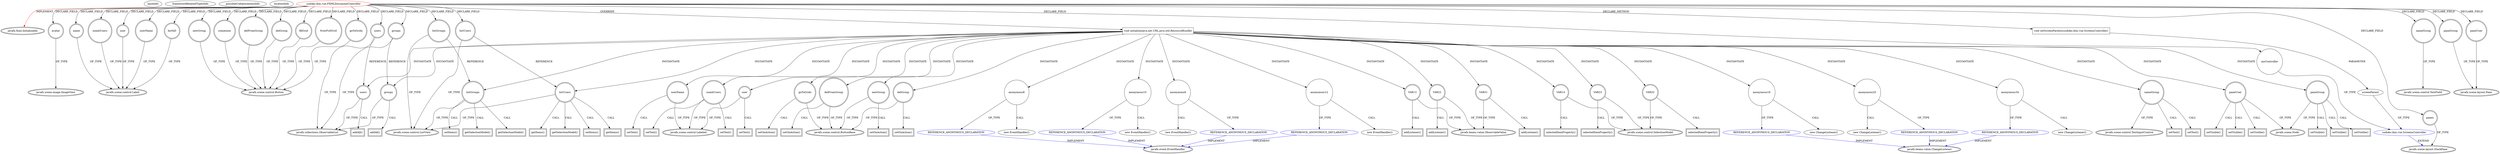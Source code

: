 digraph {
baseInfo[graphId=3651,category="extension_graph",isAnonymous=false,possibleRelation=true]
frameworkRelatedTypesInfo[0="javafx.fxml.Initializable"]
possibleCollaborationsInfo[0="3651~CLIENT_METHOD_DECLARATION-PARAMETER_DECLARATION-FIELD_DECLARATION-~javafx.fxml.Initializable ~javafx.scene.layout.StackPane ~false~false",1="3651~OVERRIDING_METHOD_DECLARATION-INSTANTIATION-~javafx.fxml.Initializable ~javafx.beans.value.ChangeListener ~false~true",2="3651~OVERRIDING_METHOD_DECLARATION-INSTANTIATION-~javafx.fxml.Initializable ~javafx.event.EventHandler ~false~true"]
locationInfo[projectName="mouradsaadi-LO23-IHM",filePath="/mouradsaadi-LO23-IHM/LO23-IHM-master/Sudoku-IHM/src/sudoko/ihm/vue/FXMLDocumentController.java",contextSignature="FXMLDocumentController",graphId="3651"]
0[label="sudoko.ihm.vue.FXMLDocumentController",vertexType="ROOT_CLIENT_CLASS_DECLARATION",isFrameworkType=false,color=red]
1[label="javafx.fxml.Initializable",vertexType="FRAMEWORK_INTERFACE_TYPE",isFrameworkType=true,peripheries=2]
2[label="avatar",vertexType="FIELD_DECLARATION",isFrameworkType=true,peripheries=2,shape=circle]
3[label="javafx.scene.image.ImageView",vertexType="FRAMEWORK_CLASS_TYPE",isFrameworkType=true,peripheries=2]
4[label="birthD",vertexType="FIELD_DECLARATION",isFrameworkType=true,peripheries=2,shape=circle]
5[label="javafx.scene.control.Label",vertexType="FRAMEWORK_CLASS_TYPE",isFrameworkType=true,peripheries=2]
6[label="connexion",vertexType="FIELD_DECLARATION",isFrameworkType=true,peripheries=2,shape=circle]
7[label="javafx.scene.control.Button",vertexType="FRAMEWORK_CLASS_TYPE",isFrameworkType=true,peripheries=2]
8[label="delFromGroup",vertexType="FIELD_DECLARATION",isFrameworkType=true,peripheries=2,shape=circle]
10[label="delGroup",vertexType="FIELD_DECLARATION",isFrameworkType=true,peripheries=2,shape=circle]
12[label="fillGrid",vertexType="FIELD_DECLARATION",isFrameworkType=true,peripheries=2,shape=circle]
14[label="fromFullGrid",vertexType="FIELD_DECLARATION",isFrameworkType=true,peripheries=2,shape=circle]
16[label="goToGrids",vertexType="FIELD_DECLARATION",isFrameworkType=true,peripheries=2,shape=circle]
18[label="groups",vertexType="FIELD_DECLARATION",isFrameworkType=true,peripheries=2,shape=circle]
19[label="javafx.collections.ObservableList",vertexType="FRAMEWORK_INTERFACE_TYPE",isFrameworkType=true,peripheries=2]
20[label="listGroups",vertexType="FIELD_DECLARATION",isFrameworkType=true,peripheries=2,shape=circle]
21[label="javafx.scene.control.ListView",vertexType="FRAMEWORK_CLASS_TYPE",isFrameworkType=true,peripheries=2]
22[label="listUsers",vertexType="FIELD_DECLARATION",isFrameworkType=true,peripheries=2,shape=circle]
24[label="myController",vertexType="FIELD_DECLARATION",isFrameworkType=false,shape=circle]
25[label="sudoko.ihm.vue.ScreensController",vertexType="REFERENCE_CLIENT_CLASS_DECLARATION",isFrameworkType=false,color=blue]
26[label="javafx.scene.layout.StackPane",vertexType="FRAMEWORK_CLASS_TYPE",isFrameworkType=true,peripheries=2]
27[label="name",vertexType="FIELD_DECLARATION",isFrameworkType=true,peripheries=2,shape=circle]
29[label="nameGroup",vertexType="FIELD_DECLARATION",isFrameworkType=true,peripheries=2,shape=circle]
30[label="javafx.scene.control.TextField",vertexType="FRAMEWORK_CLASS_TYPE",isFrameworkType=true,peripheries=2]
31[label="newGroup",vertexType="FIELD_DECLARATION",isFrameworkType=true,peripheries=2,shape=circle]
33[label="nombUsers",vertexType="FIELD_DECLARATION",isFrameworkType=true,peripheries=2,shape=circle]
35[label="paneGroup",vertexType="FIELD_DECLARATION",isFrameworkType=true,peripheries=2,shape=circle]
36[label="javafx.scene.layout.Pane",vertexType="FRAMEWORK_CLASS_TYPE",isFrameworkType=true,peripheries=2]
37[label="paneUser",vertexType="FIELD_DECLARATION",isFrameworkType=true,peripheries=2,shape=circle]
39[label="panes",vertexType="FIELD_DECLARATION",isFrameworkType=true,peripheries=2,shape=circle]
41[label="user",vertexType="FIELD_DECLARATION",isFrameworkType=true,peripheries=2,shape=circle]
43[label="userName",vertexType="FIELD_DECLARATION",isFrameworkType=true,peripheries=2,shape=circle]
45[label="users",vertexType="FIELD_DECLARATION",isFrameworkType=true,peripheries=2,shape=circle]
47[label="void initialize(java.net.URL,java.util.ResourceBundle)",vertexType="OVERRIDING_METHOD_DECLARATION",isFrameworkType=false,shape=box]
48[label="userName",vertexType="VARIABLE_EXPRESION",isFrameworkType=true,peripheries=2,shape=circle]
50[label="javafx.scene.control.Labeled",vertexType="FRAMEWORK_CLASS_TYPE",isFrameworkType=true,peripheries=2]
49[label="setText()",vertexType="INSIDE_CALL",isFrameworkType=true,peripheries=2,shape=box]
51[label="groups",vertexType="VARIABLE_EXPRESION",isFrameworkType=true,peripheries=2,shape=circle]
52[label="addAll()",vertexType="INSIDE_CALL",isFrameworkType=true,peripheries=2,shape=box]
54[label="users",vertexType="VARIABLE_EXPRESION",isFrameworkType=true,peripheries=2,shape=circle]
55[label="addAll()",vertexType="INSIDE_CALL",isFrameworkType=true,peripheries=2,shape=box]
57[label="listGroups",vertexType="VARIABLE_EXPRESION",isFrameworkType=true,peripheries=2,shape=circle]
58[label="setItems()",vertexType="INSIDE_CALL",isFrameworkType=true,peripheries=2,shape=box]
60[label="listUsers",vertexType="VARIABLE_EXPRESION",isFrameworkType=true,peripheries=2,shape=circle]
61[label="setItems()",vertexType="INSIDE_CALL",isFrameworkType=true,peripheries=2,shape=box]
63[label="goToGrids",vertexType="VARIABLE_EXPRESION",isFrameworkType=true,peripheries=2,shape=circle]
65[label="javafx.scene.control.ButtonBase",vertexType="FRAMEWORK_CLASS_TYPE",isFrameworkType=true,peripheries=2]
64[label="setOnAction()",vertexType="INSIDE_CALL",isFrameworkType=true,peripheries=2,shape=box]
67[label="anonymous6",vertexType="VARIABLE_EXPRESION",isFrameworkType=false,shape=circle]
68[label="REFERENCE_ANONYMOUS_DECLARATION",vertexType="REFERENCE_ANONYMOUS_DECLARATION",isFrameworkType=false,color=blue]
69[label="javafx.event.EventHandler",vertexType="FRAMEWORK_INTERFACE_TYPE",isFrameworkType=true,peripheries=2]
66[label="new EventHandler()",vertexType="CONSTRUCTOR_CALL",isFrameworkType=false]
70[label="delFromGroup",vertexType="VARIABLE_EXPRESION",isFrameworkType=true,peripheries=2,shape=circle]
71[label="setOnAction()",vertexType="INSIDE_CALL",isFrameworkType=true,peripheries=2,shape=box]
74[label="anonymous8",vertexType="VARIABLE_EXPRESION",isFrameworkType=false,shape=circle]
75[label="REFERENCE_ANONYMOUS_DECLARATION",vertexType="REFERENCE_ANONYMOUS_DECLARATION",isFrameworkType=false,color=blue]
73[label="new EventHandler()",vertexType="CONSTRUCTOR_CALL",isFrameworkType=false]
77[label="newGroup",vertexType="VARIABLE_EXPRESION",isFrameworkType=true,peripheries=2,shape=circle]
78[label="setOnAction()",vertexType="INSIDE_CALL",isFrameworkType=true,peripheries=2,shape=box]
81[label="anonymous10",vertexType="VARIABLE_EXPRESION",isFrameworkType=false,shape=circle]
82[label="REFERENCE_ANONYMOUS_DECLARATION",vertexType="REFERENCE_ANONYMOUS_DECLARATION",isFrameworkType=false,color=blue]
80[label="new EventHandler()",vertexType="CONSTRUCTOR_CALL",isFrameworkType=false]
84[label="delGroup",vertexType="VARIABLE_EXPRESION",isFrameworkType=true,peripheries=2,shape=circle]
85[label="setOnAction()",vertexType="INSIDE_CALL",isFrameworkType=true,peripheries=2,shape=box]
88[label="anonymous12",vertexType="VARIABLE_EXPRESION",isFrameworkType=false,shape=circle]
89[label="REFERENCE_ANONYMOUS_DECLARATION",vertexType="REFERENCE_ANONYMOUS_DECLARATION",isFrameworkType=false,color=blue]
87[label="new EventHandler()",vertexType="CONSTRUCTOR_CALL",isFrameworkType=false]
91[label="VAR13",vertexType="VARIABLE_EXPRESION",isFrameworkType=true,peripheries=2,shape=circle]
93[label="javafx.beans.value.ObservableValue",vertexType="FRAMEWORK_INTERFACE_TYPE",isFrameworkType=true,peripheries=2]
92[label="addListener()",vertexType="INSIDE_CALL",isFrameworkType=true,peripheries=2,shape=box]
94[label="VAR14",vertexType="VARIABLE_EXPRESION",isFrameworkType=true,peripheries=2,shape=circle]
96[label="javafx.scene.control.SelectionModel",vertexType="FRAMEWORK_CLASS_TYPE",isFrameworkType=true,peripheries=2]
95[label="selectedItemProperty()",vertexType="INSIDE_CALL",isFrameworkType=true,peripheries=2,shape=box]
98[label="getSelectionModel()",vertexType="INSIDE_CALL",isFrameworkType=true,peripheries=2,shape=box]
100[label="anonymous16",vertexType="VARIABLE_EXPRESION",isFrameworkType=false,shape=circle]
101[label="REFERENCE_ANONYMOUS_DECLARATION",vertexType="REFERENCE_ANONYMOUS_DECLARATION",isFrameworkType=false,color=blue]
102[label="javafx.beans.value.ChangeListener",vertexType="FRAMEWORK_INTERFACE_TYPE",isFrameworkType=true,peripheries=2]
99[label="new ChangeListener()",vertexType="CONSTRUCTOR_CALL",isFrameworkType=false]
103[label="nombUsers",vertexType="VARIABLE_EXPRESION",isFrameworkType=true,peripheries=2,shape=circle]
104[label="setText()",vertexType="INSIDE_CALL",isFrameworkType=true,peripheries=2,shape=box]
107[label="getItems()",vertexType="INSIDE_CALL",isFrameworkType=true,peripheries=2,shape=box]
108[label="nameGroup",vertexType="VARIABLE_EXPRESION",isFrameworkType=true,peripheries=2,shape=circle]
110[label="javafx.scene.control.TextInputControl",vertexType="FRAMEWORK_CLASS_TYPE",isFrameworkType=true,peripheries=2]
109[label="setText()",vertexType="INSIDE_CALL",isFrameworkType=true,peripheries=2,shape=box]
111[label="paneGroup",vertexType="VARIABLE_EXPRESION",isFrameworkType=true,peripheries=2,shape=circle]
113[label="javafx.scene.Node",vertexType="FRAMEWORK_CLASS_TYPE",isFrameworkType=true,peripheries=2]
112[label="setVisible()",vertexType="INSIDE_CALL",isFrameworkType=true,peripheries=2,shape=box]
114[label="paneUser",vertexType="VARIABLE_EXPRESION",isFrameworkType=true,peripheries=2,shape=circle]
115[label="setVisible()",vertexType="INSIDE_CALL",isFrameworkType=true,peripheries=2,shape=box]
117[label="VAR22",vertexType="VARIABLE_EXPRESION",isFrameworkType=true,peripheries=2,shape=circle]
118[label="addListener()",vertexType="INSIDE_CALL",isFrameworkType=true,peripheries=2,shape=box]
120[label="VAR23",vertexType="VARIABLE_EXPRESION",isFrameworkType=true,peripheries=2,shape=circle]
121[label="selectedItemProperty()",vertexType="INSIDE_CALL",isFrameworkType=true,peripheries=2,shape=box]
124[label="getSelectionModel()",vertexType="INSIDE_CALL",isFrameworkType=true,peripheries=2,shape=box]
126[label="anonymous25",vertexType="VARIABLE_EXPRESION",isFrameworkType=false,shape=circle]
127[label="REFERENCE_ANONYMOUS_DECLARATION",vertexType="REFERENCE_ANONYMOUS_DECLARATION",isFrameworkType=false,color=blue]
125[label="new ChangeListener()",vertexType="CONSTRUCTOR_CALL",isFrameworkType=false]
130[label="setText()",vertexType="INSIDE_CALL",isFrameworkType=true,peripheries=2,shape=box]
132[label="getItems()",vertexType="INSIDE_CALL",isFrameworkType=true,peripheries=2,shape=box]
134[label="setText()",vertexType="INSIDE_CALL",isFrameworkType=true,peripheries=2,shape=box]
136[label="setVisible()",vertexType="INSIDE_CALL",isFrameworkType=true,peripheries=2,shape=box]
138[label="setVisible()",vertexType="INSIDE_CALL",isFrameworkType=true,peripheries=2,shape=box]
139[label="VAR31",vertexType="VARIABLE_EXPRESION",isFrameworkType=true,peripheries=2,shape=circle]
140[label="addListener()",vertexType="INSIDE_CALL",isFrameworkType=true,peripheries=2,shape=box]
142[label="VAR32",vertexType="VARIABLE_EXPRESION",isFrameworkType=true,peripheries=2,shape=circle]
143[label="selectedItemProperty()",vertexType="INSIDE_CALL",isFrameworkType=true,peripheries=2,shape=box]
146[label="getSelectionModel()",vertexType="INSIDE_CALL",isFrameworkType=true,peripheries=2,shape=box]
148[label="anonymous34",vertexType="VARIABLE_EXPRESION",isFrameworkType=false,shape=circle]
149[label="REFERENCE_ANONYMOUS_DECLARATION",vertexType="REFERENCE_ANONYMOUS_DECLARATION",isFrameworkType=false,color=blue]
147[label="new ChangeListener()",vertexType="CONSTRUCTOR_CALL",isFrameworkType=false]
151[label="user",vertexType="VARIABLE_EXPRESION",isFrameworkType=true,peripheries=2,shape=circle]
152[label="setText()",vertexType="INSIDE_CALL",isFrameworkType=true,peripheries=2,shape=box]
155[label="setVisible()",vertexType="INSIDE_CALL",isFrameworkType=true,peripheries=2,shape=box]
157[label="setVisible()",vertexType="INSIDE_CALL",isFrameworkType=true,peripheries=2,shape=box]
158[label="void setScreenParents(sudoko.ihm.vue.ScreensController)",vertexType="CLIENT_METHOD_DECLARATION",isFrameworkType=false,shape=box]
159[label="screenParent",vertexType="PARAMETER_DECLARATION",isFrameworkType=false]
0->1[label="IMPLEMENT",color=red]
0->2[label="DECLARE_FIELD"]
2->3[label="OF_TYPE"]
0->4[label="DECLARE_FIELD"]
4->5[label="OF_TYPE"]
0->6[label="DECLARE_FIELD"]
6->7[label="OF_TYPE"]
0->8[label="DECLARE_FIELD"]
8->7[label="OF_TYPE"]
0->10[label="DECLARE_FIELD"]
10->7[label="OF_TYPE"]
0->12[label="DECLARE_FIELD"]
12->7[label="OF_TYPE"]
0->14[label="DECLARE_FIELD"]
14->7[label="OF_TYPE"]
0->16[label="DECLARE_FIELD"]
16->7[label="OF_TYPE"]
0->18[label="DECLARE_FIELD"]
18->19[label="OF_TYPE"]
0->20[label="DECLARE_FIELD"]
20->21[label="OF_TYPE"]
0->22[label="DECLARE_FIELD"]
22->21[label="OF_TYPE"]
0->24[label="DECLARE_FIELD"]
25->26[label="EXTEND",color=blue]
24->25[label="OF_TYPE"]
0->27[label="DECLARE_FIELD"]
27->5[label="OF_TYPE"]
0->29[label="DECLARE_FIELD"]
29->30[label="OF_TYPE"]
0->31[label="DECLARE_FIELD"]
31->7[label="OF_TYPE"]
0->33[label="DECLARE_FIELD"]
33->5[label="OF_TYPE"]
0->35[label="DECLARE_FIELD"]
35->36[label="OF_TYPE"]
0->37[label="DECLARE_FIELD"]
37->36[label="OF_TYPE"]
0->39[label="DECLARE_FIELD"]
39->26[label="OF_TYPE"]
0->41[label="DECLARE_FIELD"]
41->5[label="OF_TYPE"]
0->43[label="DECLARE_FIELD"]
43->5[label="OF_TYPE"]
0->45[label="DECLARE_FIELD"]
45->19[label="OF_TYPE"]
0->47[label="OVERRIDE"]
47->48[label="INSTANTIATE"]
48->50[label="OF_TYPE"]
48->49[label="CALL"]
47->51[label="INSTANTIATE"]
18->51[label="REFERENCE"]
51->19[label="OF_TYPE"]
51->52[label="CALL"]
47->54[label="INSTANTIATE"]
45->54[label="REFERENCE"]
54->19[label="OF_TYPE"]
54->55[label="CALL"]
47->57[label="INSTANTIATE"]
20->57[label="REFERENCE"]
57->21[label="OF_TYPE"]
57->58[label="CALL"]
47->60[label="INSTANTIATE"]
22->60[label="REFERENCE"]
60->21[label="OF_TYPE"]
60->61[label="CALL"]
47->63[label="INSTANTIATE"]
63->65[label="OF_TYPE"]
63->64[label="CALL"]
47->67[label="INSTANTIATE"]
68->69[label="IMPLEMENT",color=blue]
67->68[label="OF_TYPE"]
67->66[label="CALL"]
47->70[label="INSTANTIATE"]
70->65[label="OF_TYPE"]
70->71[label="CALL"]
47->74[label="INSTANTIATE"]
75->69[label="IMPLEMENT",color=blue]
74->75[label="OF_TYPE"]
74->73[label="CALL"]
47->77[label="INSTANTIATE"]
77->65[label="OF_TYPE"]
77->78[label="CALL"]
47->81[label="INSTANTIATE"]
82->69[label="IMPLEMENT",color=blue]
81->82[label="OF_TYPE"]
81->80[label="CALL"]
47->84[label="INSTANTIATE"]
84->65[label="OF_TYPE"]
84->85[label="CALL"]
47->88[label="INSTANTIATE"]
89->69[label="IMPLEMENT",color=blue]
88->89[label="OF_TYPE"]
88->87[label="CALL"]
47->91[label="INSTANTIATE"]
91->93[label="OF_TYPE"]
91->92[label="CALL"]
47->94[label="INSTANTIATE"]
94->96[label="OF_TYPE"]
94->95[label="CALL"]
57->98[label="CALL"]
47->100[label="INSTANTIATE"]
101->102[label="IMPLEMENT",color=blue]
100->101[label="OF_TYPE"]
100->99[label="CALL"]
47->103[label="INSTANTIATE"]
103->50[label="OF_TYPE"]
103->104[label="CALL"]
60->107[label="CALL"]
47->108[label="INSTANTIATE"]
108->110[label="OF_TYPE"]
108->109[label="CALL"]
47->111[label="INSTANTIATE"]
111->113[label="OF_TYPE"]
111->112[label="CALL"]
47->114[label="INSTANTIATE"]
114->113[label="OF_TYPE"]
114->115[label="CALL"]
47->117[label="INSTANTIATE"]
117->93[label="OF_TYPE"]
117->118[label="CALL"]
47->120[label="INSTANTIATE"]
120->96[label="OF_TYPE"]
120->121[label="CALL"]
57->124[label="CALL"]
47->126[label="INSTANTIATE"]
127->102[label="IMPLEMENT",color=blue]
126->127[label="OF_TYPE"]
126->125[label="CALL"]
103->130[label="CALL"]
60->132[label="CALL"]
108->134[label="CALL"]
111->136[label="CALL"]
114->138[label="CALL"]
47->139[label="INSTANTIATE"]
139->93[label="OF_TYPE"]
139->140[label="CALL"]
47->142[label="INSTANTIATE"]
142->96[label="OF_TYPE"]
142->143[label="CALL"]
60->146[label="CALL"]
47->148[label="INSTANTIATE"]
149->102[label="IMPLEMENT",color=blue]
148->149[label="OF_TYPE"]
148->147[label="CALL"]
47->151[label="INSTANTIATE"]
151->50[label="OF_TYPE"]
151->152[label="CALL"]
114->155[label="CALL"]
111->157[label="CALL"]
0->158[label="DECLARE_METHOD"]
159->25[label="OF_TYPE"]
158->159[label="PARAMETER"]
}
